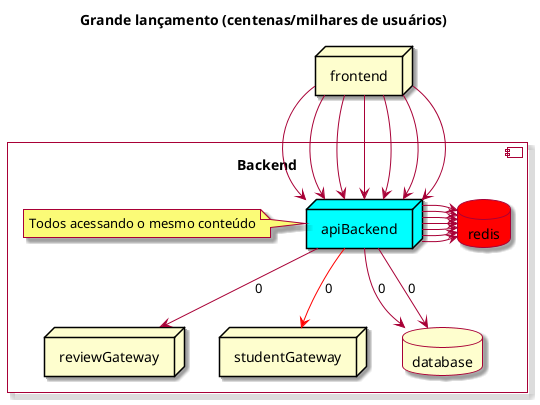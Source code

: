 @startuml

skin rose

Title: Grande lançamento (centenas/milhares de usuários)

node frontend

component "Backend\n" {

  node "apiBackend" as backend #aqua
  node reviewGateway as reviewGateway
  node studentGateway as studentGateway
  database database
  database redis as redis  #red

  backend -> redis
  backend -> redis
  backend -> redis
  backend -> redis
  backend -> redis
  backend -> redis
  backend -> redis

  backend --> database: 0
  backend --> database: 0
  backend --> reviewGateway: 0
  backend --> studentGateway #red: 0

  note left of backend: Todos acessando o mesmo conteúdo
}

frontend --> backend
frontend --> backend
frontend --> backend
frontend --> backend
frontend --> backend
frontend --> backend
frontend --> backend







@enduml